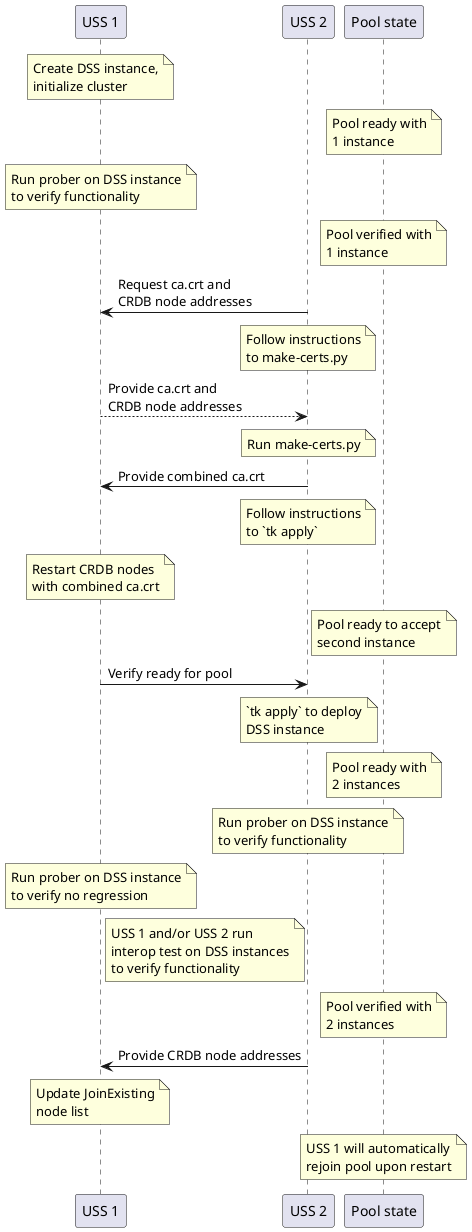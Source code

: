 'To render with PlantUML:
'  java -jar plantuml.jar -o generated create_pool_2.puml
@startuml
participant "USS 1" as USS1
participant "USS 2" as USS2
participant "Pool state" as PoolState

note over USS1: Create DSS instance,\ninitialize cluster
note over PoolState: Pool ready with\n1 instance
note over USS1: Run prober on DSS instance\nto verify functionality
note over PoolState: Pool verified with\n1 instance

USS2 -> USS1: Request ca.crt and\nCRDB node addresses
note over USS2: Follow instructions\nto make-certs.py
USS1 --> USS2: Provide ca.crt and\nCRDB node addresses
note over USS2: Run make-certs.py
USS2 -> USS1: Provide combined ca.crt
note over USS2: Follow instructions\nto `tk apply`
note over USS1: Restart CRDB nodes\nwith combined ca.crt
note over PoolState: Pool ready to accept\nsecond instance
USS1 -> USS2: Verify ready for pool
note over USS2: `tk apply` to deploy\nDSS instance
note over PoolState: Pool ready with\n2 instances
note over USS2: Run prober on DSS instance\nto verify functionality
note over USS1: Run prober on DSS instance\nto verify no regression
note right of USS1: USS 1 and/or USS 2 run\ninterop test on DSS instances\nto verify functionality
note over PoolState: Pool verified with\n2 instances

USS2 -> USS1: Provide CRDB node addresses
note over USS1: Update JoinExisting\nnode list
note over PoolState: USS 1 will automatically\nrejoin pool upon restart
@enduml
